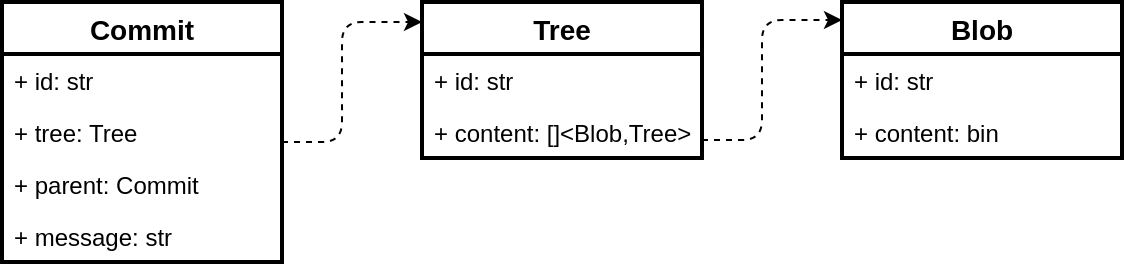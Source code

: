 <mxfile version="15.3.8" type="device"><diagram id="VA_Yzfb0sCztV4h6aY2a" name="Page-1"><mxGraphModel dx="1422" dy="786" grid="1" gridSize="10" guides="1" tooltips="1" connect="1" arrows="1" fold="1" page="1" pageScale="1" pageWidth="827" pageHeight="1169" math="0" shadow="0"><root><mxCell id="0"/><mxCell id="1" parent="0"/><mxCell id="14" value="Commit" style="swimlane;fontStyle=1;childLayout=stackLayout;horizontal=1;startSize=26;fillColor=none;horizontalStack=0;resizeParent=1;resizeParentMax=0;resizeLast=0;collapsible=1;marginBottom=0;fontSize=14;fontColor=#000000;strokeColor=#000000;strokeWidth=2;" parent="1" vertex="1"><mxGeometry x="134" y="300" width="140" height="130" as="geometry"/></mxCell><mxCell id="15" value="+ id: str" style="text;strokeColor=none;fillColor=none;align=left;verticalAlign=top;spacingLeft=4;spacingRight=4;overflow=hidden;rotatable=0;points=[[0,0.5],[1,0.5]];portConstraint=eastwest;fontColor=#000000;" parent="14" vertex="1"><mxGeometry y="26" width="140" height="26" as="geometry"/></mxCell><mxCell id="30" value="+ tree: Tree" style="text;strokeColor=none;fillColor=none;align=left;verticalAlign=top;spacingLeft=4;spacingRight=4;overflow=hidden;rotatable=0;points=[[0,0.5],[1,0.5]];portConstraint=eastwest;fontColor=#000000;" parent="14" vertex="1"><mxGeometry y="52" width="140" height="26" as="geometry"/></mxCell><mxCell id="M8Vu4OPxgNYPdJHZC8J3-30" value="+ parent: Commit" style="text;strokeColor=none;fillColor=none;align=left;verticalAlign=top;spacingLeft=4;spacingRight=4;overflow=hidden;rotatable=0;points=[[0,0.5],[1,0.5]];portConstraint=eastwest;fontColor=#000000;" vertex="1" parent="14"><mxGeometry y="78" width="140" height="26" as="geometry"/></mxCell><mxCell id="16" value="+ message: str" style="text;strokeColor=none;fillColor=none;align=left;verticalAlign=top;spacingLeft=4;spacingRight=4;overflow=hidden;rotatable=0;points=[[0,0.5],[1,0.5]];portConstraint=eastwest;fontColor=#000000;" parent="14" vertex="1"><mxGeometry y="104" width="140" height="26" as="geometry"/></mxCell><mxCell id="18" value="Tree" style="swimlane;fontStyle=1;childLayout=stackLayout;horizontal=1;startSize=26;fillColor=none;horizontalStack=0;resizeParent=1;resizeParentMax=0;resizeLast=0;collapsible=1;marginBottom=0;fontSize=14;fontColor=#000000;strokeColor=#000000;strokeWidth=2;" parent="1" vertex="1"><mxGeometry x="344" y="300" width="140" height="78" as="geometry"/></mxCell><mxCell id="19" value="+ id: str" style="text;strokeColor=none;fillColor=none;align=left;verticalAlign=top;spacingLeft=4;spacingRight=4;overflow=hidden;rotatable=0;points=[[0,0.5],[1,0.5]];portConstraint=eastwest;fontColor=#000000;" parent="18" vertex="1"><mxGeometry y="26" width="140" height="26" as="geometry"/></mxCell><mxCell id="20" value="+ content: []&lt;Blob,Tree&gt;" style="text;strokeColor=none;fillColor=none;align=left;verticalAlign=top;spacingLeft=4;spacingRight=4;overflow=hidden;rotatable=0;points=[[0,0.5],[1,0.5]];portConstraint=eastwest;fontColor=#000000;" parent="18" vertex="1"><mxGeometry y="52" width="140" height="26" as="geometry"/></mxCell><mxCell id="22" value="Blob" style="swimlane;fontStyle=1;childLayout=stackLayout;horizontal=1;startSize=26;fillColor=none;horizontalStack=0;resizeParent=1;resizeParentMax=0;resizeLast=0;collapsible=1;marginBottom=0;fontSize=14;fontColor=#000000;strokeColor=#000000;strokeWidth=2;" parent="1" vertex="1"><mxGeometry x="554" y="300" width="140" height="78" as="geometry"/></mxCell><mxCell id="23" value="+ id: str" style="text;strokeColor=none;fillColor=none;align=left;verticalAlign=top;spacingLeft=4;spacingRight=4;overflow=hidden;rotatable=0;points=[[0,0.5],[1,0.5]];portConstraint=eastwest;fontColor=#000000;" parent="22" vertex="1"><mxGeometry y="26" width="140" height="26" as="geometry"/></mxCell><mxCell id="24" value="+ content: bin" style="text;strokeColor=none;fillColor=none;align=left;verticalAlign=top;spacingLeft=4;spacingRight=4;overflow=hidden;rotatable=0;points=[[0,0.5],[1,0.5]];portConstraint=eastwest;fontColor=#000000;" parent="22" vertex="1"><mxGeometry y="52" width="140" height="26" as="geometry"/></mxCell><mxCell id="28" value="" style="endArrow=classic;dashed=1;html=1;fontSize=14;fontColor=#000000;endFill=1;edgeStyle=orthogonalEdgeStyle;strokeColor=#000000;" parent="1" edge="1"><mxGeometry width="50" height="50" relative="1" as="geometry"><mxPoint x="274" y="370" as="sourcePoint"/><mxPoint x="344" y="310" as="targetPoint"/><Array as="points"><mxPoint x="304" y="370"/><mxPoint x="304" y="310"/></Array></mxGeometry></mxCell><mxCell id="29" value="" style="endArrow=classic;dashed=1;html=1;fontSize=14;fontColor=#000000;endFill=1;edgeStyle=orthogonalEdgeStyle;strokeColor=#000000;" parent="1" edge="1"><mxGeometry width="50" height="50" relative="1" as="geometry"><mxPoint x="484" y="369" as="sourcePoint"/><mxPoint x="554" y="309" as="targetPoint"/><Array as="points"><mxPoint x="514" y="369"/><mxPoint x="514" y="309"/></Array></mxGeometry></mxCell></root></mxGraphModel></diagram></mxfile>